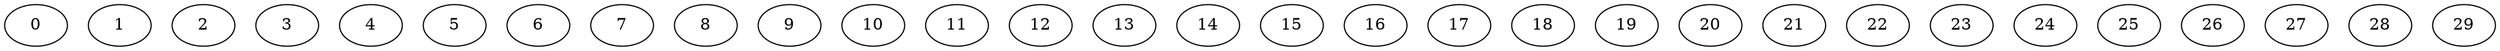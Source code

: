 digraph Independent_Nodes_30_WeightType_Random {
	0	 [Weight=4];
	1	 [Weight=7];
	2	 [Weight=9];
	3	 [Weight=2];
	4	 [Weight=4];
	5	 [Weight=10];
	6	 [Weight=6];
	7	 [Weight=4];
	8	 [Weight=9];
	9	 [Weight=5];
	10	 [Weight=5];
	11	 [Weight=3];
	12	 [Weight=9];
	13	 [Weight=7];
	14	 [Weight=2];
	15	 [Weight=5];
	16	 [Weight=2];
	17	 [Weight=10];
	18	 [Weight=10];
	19	 [Weight=4];
	20	 [Weight=7];
	21	 [Weight=8];
	22	 [Weight=4];
	23	 [Weight=5];
	24	 [Weight=8];
	25	 [Weight=10];
	26	 [Weight=5];
	27	 [Weight=4];
	28	 [Weight=6];
	29	 [Weight=9];
}
